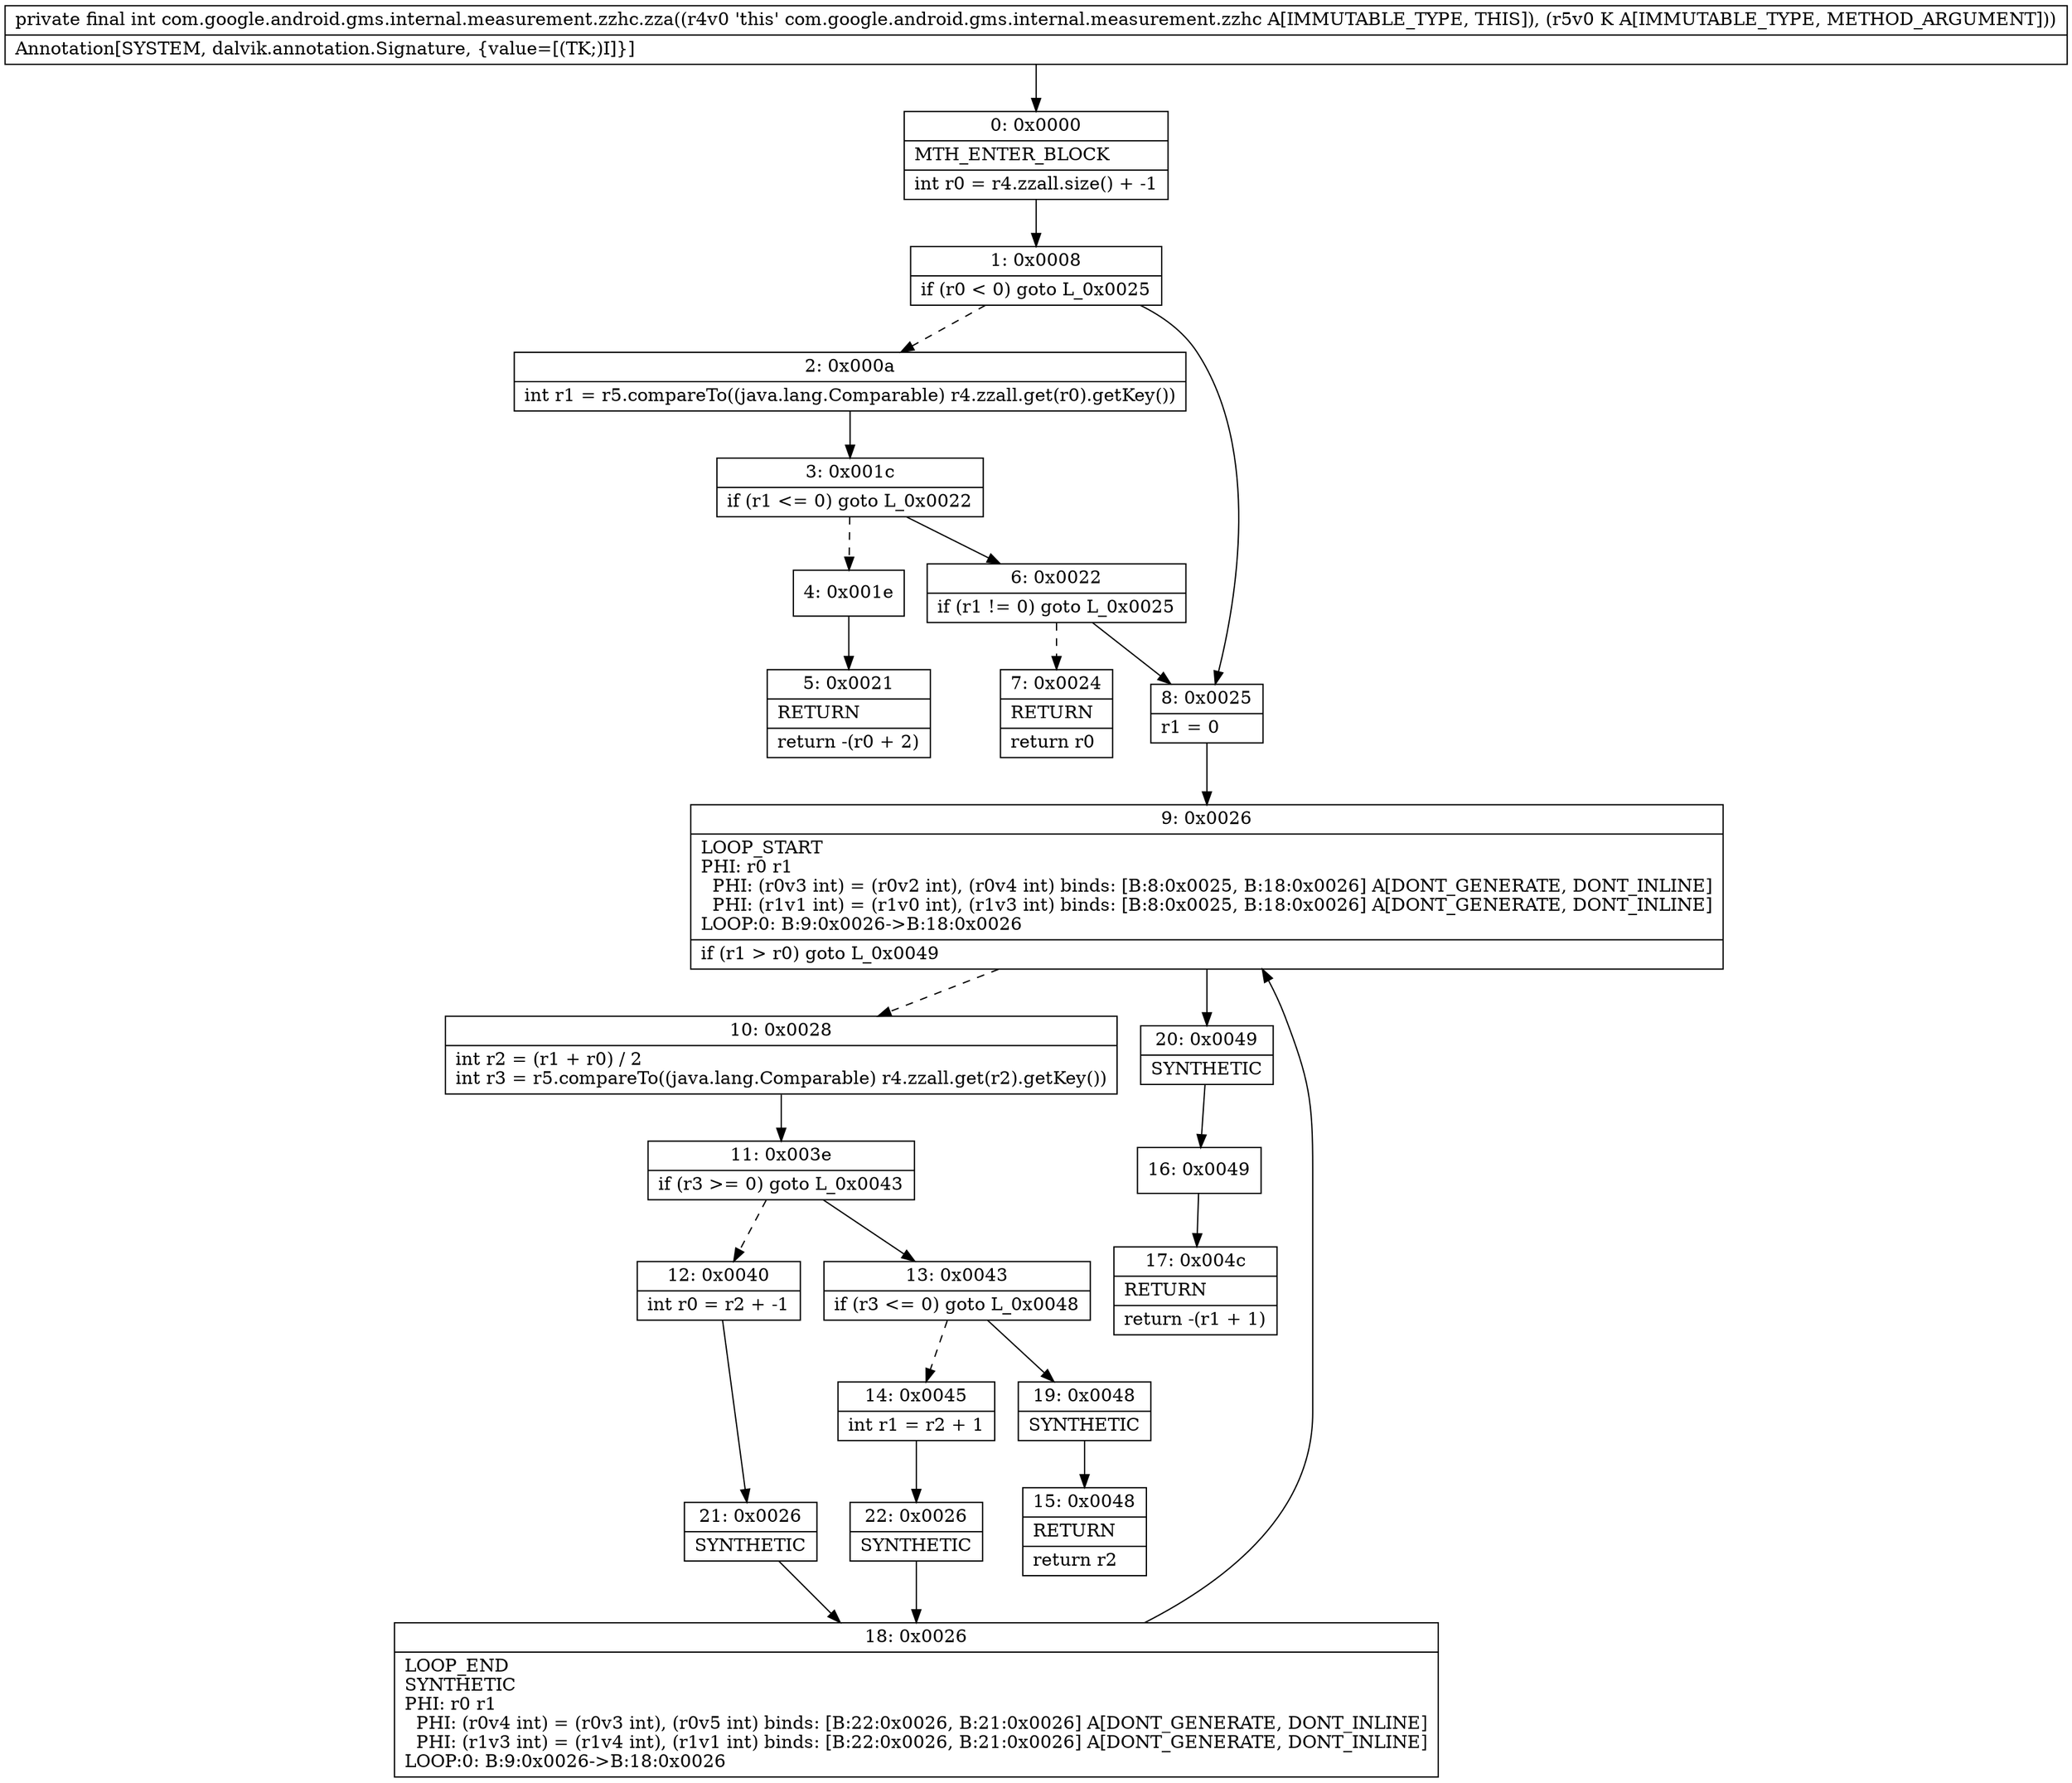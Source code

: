digraph "CFG forcom.google.android.gms.internal.measurement.zzhc.zza(Ljava\/lang\/Comparable;)I" {
Node_0 [shape=record,label="{0\:\ 0x0000|MTH_ENTER_BLOCK\l|int r0 = r4.zzall.size() + \-1\l}"];
Node_1 [shape=record,label="{1\:\ 0x0008|if (r0 \< 0) goto L_0x0025\l}"];
Node_2 [shape=record,label="{2\:\ 0x000a|int r1 = r5.compareTo((java.lang.Comparable) r4.zzall.get(r0).getKey())\l}"];
Node_3 [shape=record,label="{3\:\ 0x001c|if (r1 \<= 0) goto L_0x0022\l}"];
Node_4 [shape=record,label="{4\:\ 0x001e}"];
Node_5 [shape=record,label="{5\:\ 0x0021|RETURN\l|return \-(r0 + 2)\l}"];
Node_6 [shape=record,label="{6\:\ 0x0022|if (r1 != 0) goto L_0x0025\l}"];
Node_7 [shape=record,label="{7\:\ 0x0024|RETURN\l|return r0\l}"];
Node_8 [shape=record,label="{8\:\ 0x0025|r1 = 0\l}"];
Node_9 [shape=record,label="{9\:\ 0x0026|LOOP_START\lPHI: r0 r1 \l  PHI: (r0v3 int) = (r0v2 int), (r0v4 int) binds: [B:8:0x0025, B:18:0x0026] A[DONT_GENERATE, DONT_INLINE]\l  PHI: (r1v1 int) = (r1v0 int), (r1v3 int) binds: [B:8:0x0025, B:18:0x0026] A[DONT_GENERATE, DONT_INLINE]\lLOOP:0: B:9:0x0026\-\>B:18:0x0026\l|if (r1 \> r0) goto L_0x0049\l}"];
Node_10 [shape=record,label="{10\:\ 0x0028|int r2 = (r1 + r0) \/ 2\lint r3 = r5.compareTo((java.lang.Comparable) r4.zzall.get(r2).getKey())\l}"];
Node_11 [shape=record,label="{11\:\ 0x003e|if (r3 \>= 0) goto L_0x0043\l}"];
Node_12 [shape=record,label="{12\:\ 0x0040|int r0 = r2 + \-1\l}"];
Node_13 [shape=record,label="{13\:\ 0x0043|if (r3 \<= 0) goto L_0x0048\l}"];
Node_14 [shape=record,label="{14\:\ 0x0045|int r1 = r2 + 1\l}"];
Node_15 [shape=record,label="{15\:\ 0x0048|RETURN\l|return r2\l}"];
Node_16 [shape=record,label="{16\:\ 0x0049}"];
Node_17 [shape=record,label="{17\:\ 0x004c|RETURN\l|return \-(r1 + 1)\l}"];
Node_18 [shape=record,label="{18\:\ 0x0026|LOOP_END\lSYNTHETIC\lPHI: r0 r1 \l  PHI: (r0v4 int) = (r0v3 int), (r0v5 int) binds: [B:22:0x0026, B:21:0x0026] A[DONT_GENERATE, DONT_INLINE]\l  PHI: (r1v3 int) = (r1v4 int), (r1v1 int) binds: [B:22:0x0026, B:21:0x0026] A[DONT_GENERATE, DONT_INLINE]\lLOOP:0: B:9:0x0026\-\>B:18:0x0026\l}"];
Node_19 [shape=record,label="{19\:\ 0x0048|SYNTHETIC\l}"];
Node_20 [shape=record,label="{20\:\ 0x0049|SYNTHETIC\l}"];
Node_21 [shape=record,label="{21\:\ 0x0026|SYNTHETIC\l}"];
Node_22 [shape=record,label="{22\:\ 0x0026|SYNTHETIC\l}"];
MethodNode[shape=record,label="{private final int com.google.android.gms.internal.measurement.zzhc.zza((r4v0 'this' com.google.android.gms.internal.measurement.zzhc A[IMMUTABLE_TYPE, THIS]), (r5v0 K A[IMMUTABLE_TYPE, METHOD_ARGUMENT]))  | Annotation[SYSTEM, dalvik.annotation.Signature, \{value=[(TK;)I]\}]\l}"];
MethodNode -> Node_0;
Node_0 -> Node_1;
Node_1 -> Node_2[style=dashed];
Node_1 -> Node_8;
Node_2 -> Node_3;
Node_3 -> Node_4[style=dashed];
Node_3 -> Node_6;
Node_4 -> Node_5;
Node_6 -> Node_7[style=dashed];
Node_6 -> Node_8;
Node_8 -> Node_9;
Node_9 -> Node_10[style=dashed];
Node_9 -> Node_20;
Node_10 -> Node_11;
Node_11 -> Node_12[style=dashed];
Node_11 -> Node_13;
Node_12 -> Node_21;
Node_13 -> Node_14[style=dashed];
Node_13 -> Node_19;
Node_14 -> Node_22;
Node_16 -> Node_17;
Node_18 -> Node_9;
Node_19 -> Node_15;
Node_20 -> Node_16;
Node_21 -> Node_18;
Node_22 -> Node_18;
}

